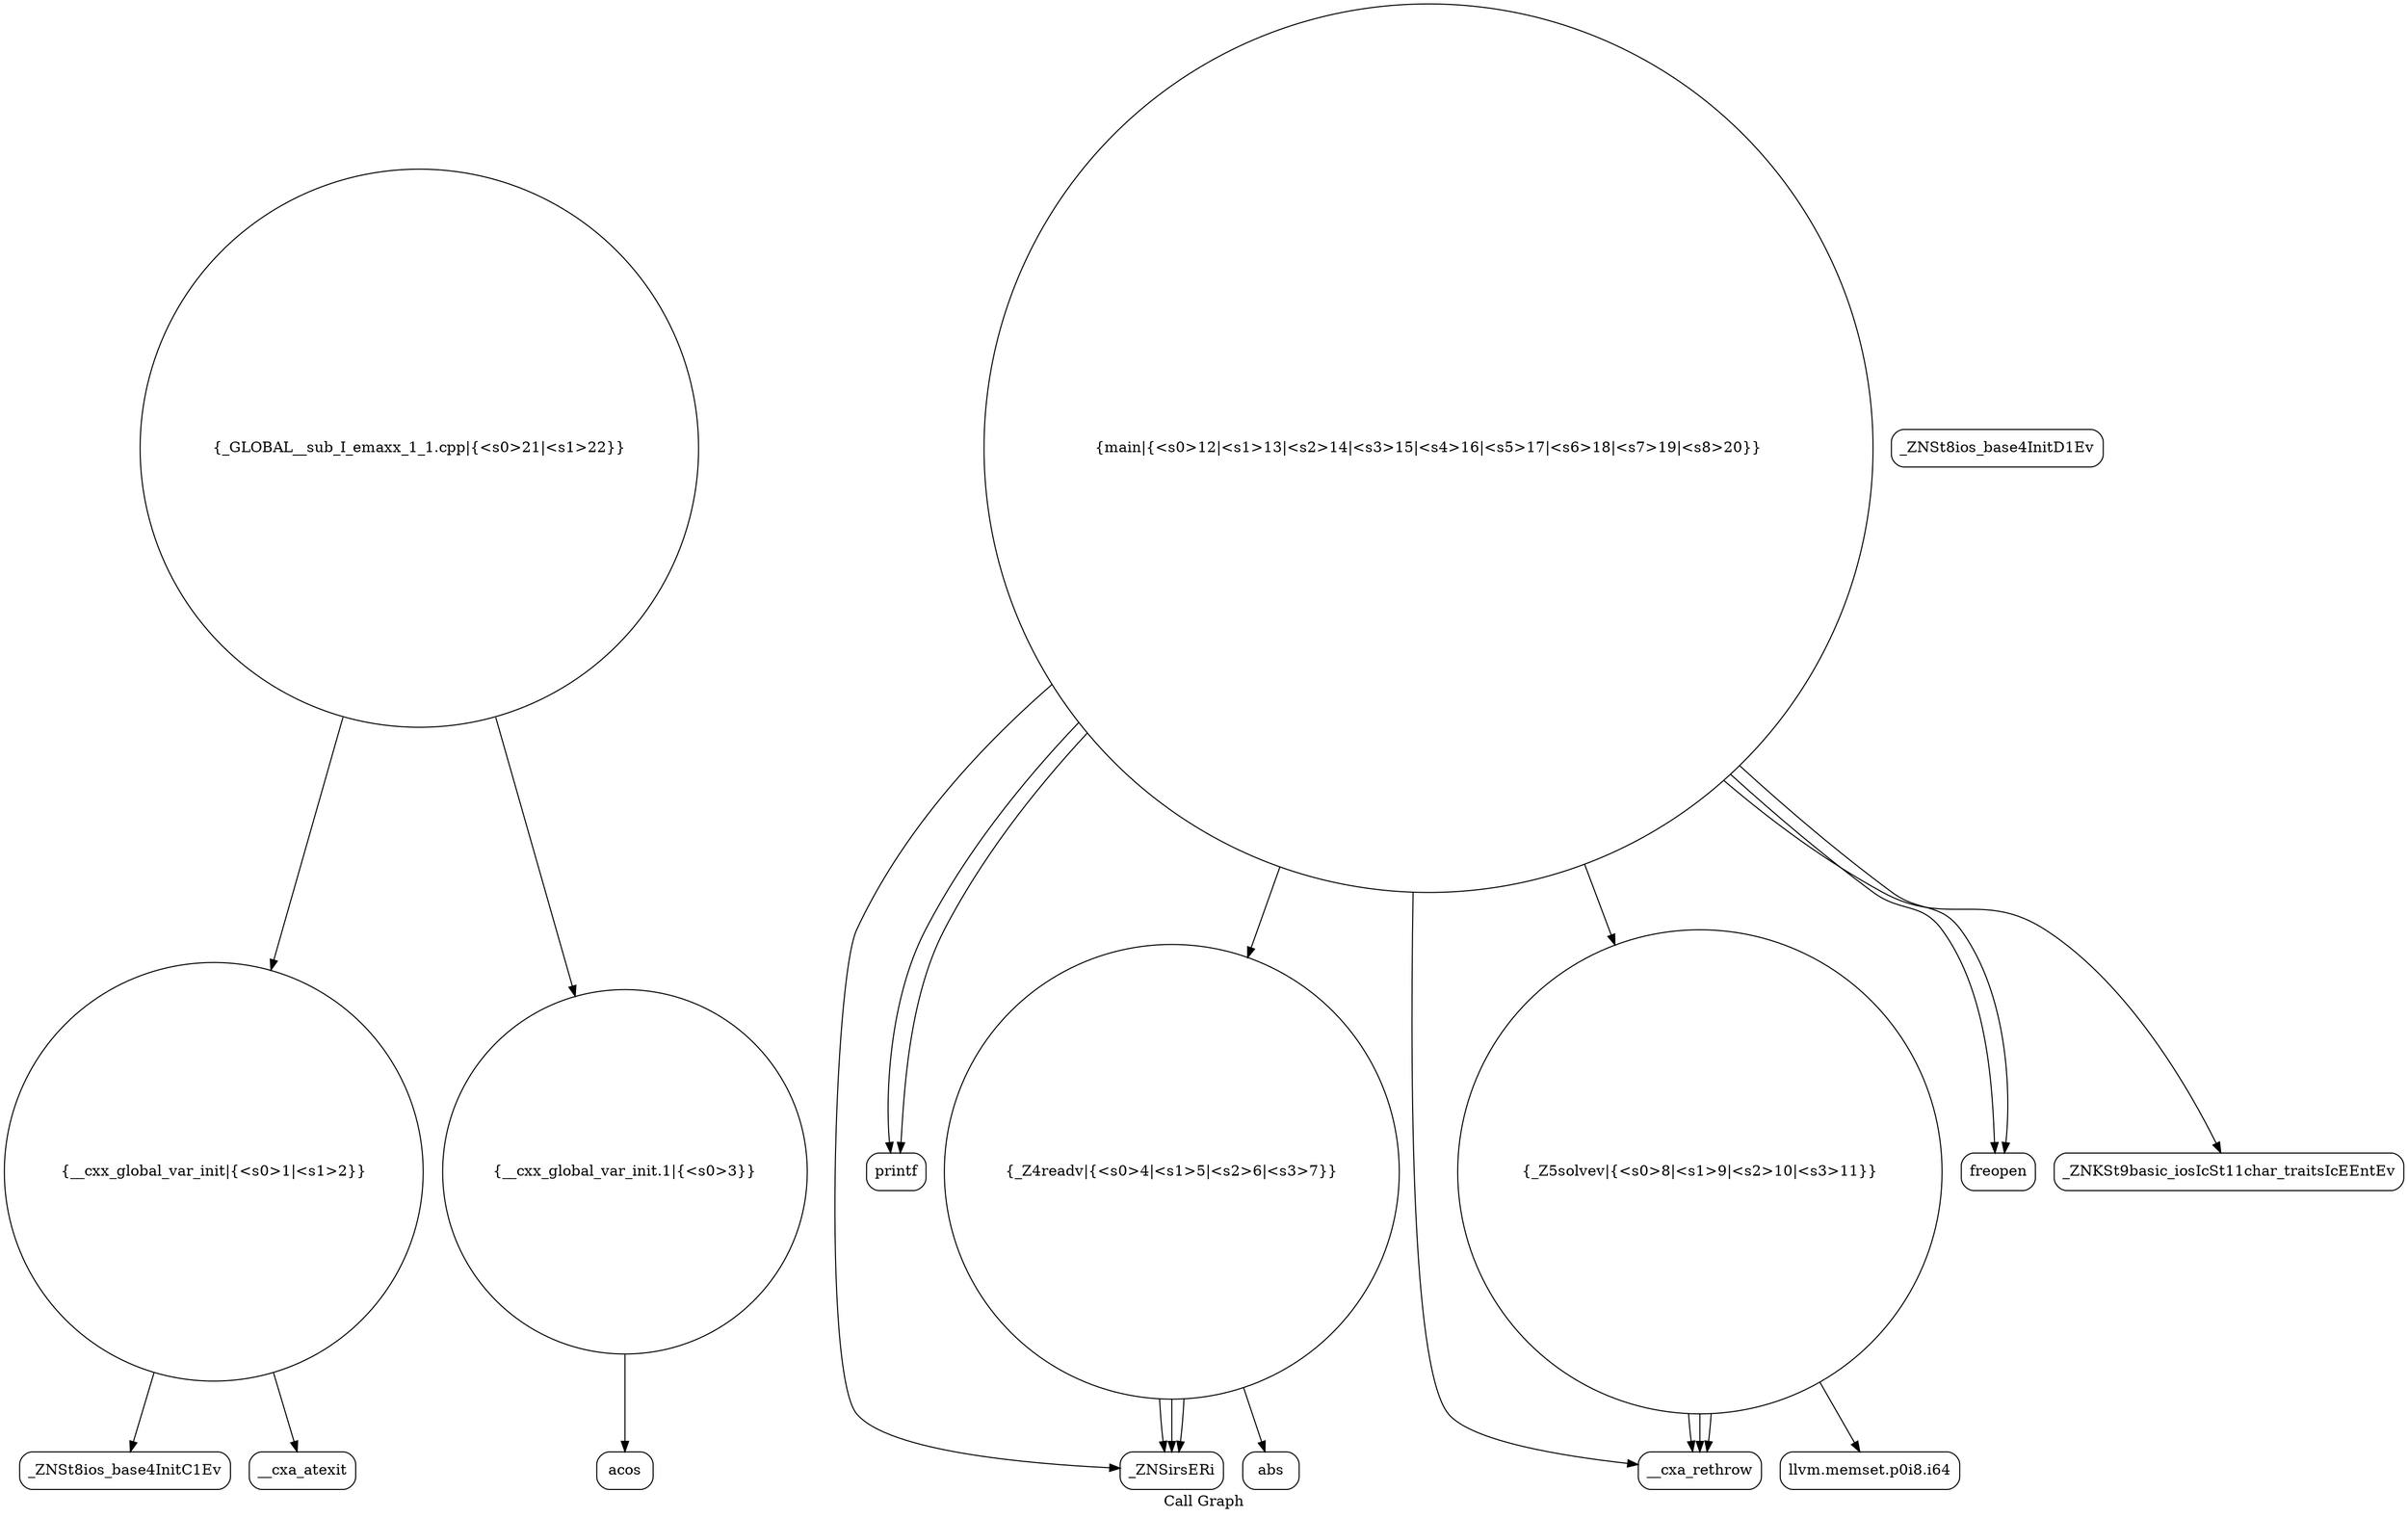 digraph "Call Graph" {
	label="Call Graph";

	Node0x56508f707090 [shape=record,shape=circle,label="{__cxx_global_var_init|{<s0>1|<s1>2}}"];
	Node0x56508f707090:s0 -> Node0x56508f707520[color=black];
	Node0x56508f707090:s1 -> Node0x56508f707620[color=black];
	Node0x56508f707820 [shape=record,shape=Mrecord,label="{_ZNSirsERi}"];
	Node0x56508f707ba0 [shape=record,shape=Mrecord,label="{printf}"];
	Node0x56508f7075a0 [shape=record,shape=Mrecord,label="{_ZNSt8ios_base4InitD1Ev}"];
	Node0x56508f707920 [shape=record,shape=circle,label="{_Z5solvev|{<s0>8|<s1>9|<s2>10|<s3>11}}"];
	Node0x56508f707920:s0 -> Node0x56508f7079a0[color=black];
	Node0x56508f707920:s1 -> Node0x56508f707a20[color=black];
	Node0x56508f707920:s2 -> Node0x56508f7079a0[color=black];
	Node0x56508f707920:s3 -> Node0x56508f7079a0[color=black];
	Node0x56508f707ca0 [shape=record,shape=circle,label="{_GLOBAL__sub_I_emaxx_1_1.cpp|{<s0>21|<s1>22}}"];
	Node0x56508f707ca0:s0 -> Node0x56508f707090[color=black];
	Node0x56508f707ca0:s1 -> Node0x56508f7076a0[color=black];
	Node0x56508f7076a0 [shape=record,shape=circle,label="{__cxx_global_var_init.1|{<s0>3}}"];
	Node0x56508f7076a0:s0 -> Node0x56508f707720[color=black];
	Node0x56508f707a20 [shape=record,shape=Mrecord,label="{llvm.memset.p0i8.i64}"];
	Node0x56508f7077a0 [shape=record,shape=circle,label="{_Z4readv|{<s0>4|<s1>5|<s2>6|<s3>7}}"];
	Node0x56508f7077a0:s0 -> Node0x56508f707820[color=black];
	Node0x56508f7077a0:s1 -> Node0x56508f707820[color=black];
	Node0x56508f7077a0:s2 -> Node0x56508f707820[color=black];
	Node0x56508f7077a0:s3 -> Node0x56508f7078a0[color=black];
	Node0x56508f707b20 [shape=record,shape=Mrecord,label="{freopen}"];
	Node0x56508f707520 [shape=record,shape=Mrecord,label="{_ZNSt8ios_base4InitC1Ev}"];
	Node0x56508f7078a0 [shape=record,shape=Mrecord,label="{abs}"];
	Node0x56508f707c20 [shape=record,shape=Mrecord,label="{_ZNKSt9basic_iosIcSt11char_traitsIcEEntEv}"];
	Node0x56508f707620 [shape=record,shape=Mrecord,label="{__cxa_atexit}"];
	Node0x56508f7079a0 [shape=record,shape=Mrecord,label="{__cxa_rethrow}"];
	Node0x56508f707720 [shape=record,shape=Mrecord,label="{acos}"];
	Node0x56508f707aa0 [shape=record,shape=circle,label="{main|{<s0>12|<s1>13|<s2>14|<s3>15|<s4>16|<s5>17|<s6>18|<s7>19|<s8>20}}"];
	Node0x56508f707aa0:s0 -> Node0x56508f707b20[color=black];
	Node0x56508f707aa0:s1 -> Node0x56508f707b20[color=black];
	Node0x56508f707aa0:s2 -> Node0x56508f707820[color=black];
	Node0x56508f707aa0:s3 -> Node0x56508f707ba0[color=black];
	Node0x56508f707aa0:s4 -> Node0x56508f7077a0[color=black];
	Node0x56508f707aa0:s5 -> Node0x56508f707c20[color=black];
	Node0x56508f707aa0:s6 -> Node0x56508f7079a0[color=black];
	Node0x56508f707aa0:s7 -> Node0x56508f707920[color=black];
	Node0x56508f707aa0:s8 -> Node0x56508f707ba0[color=black];
}
